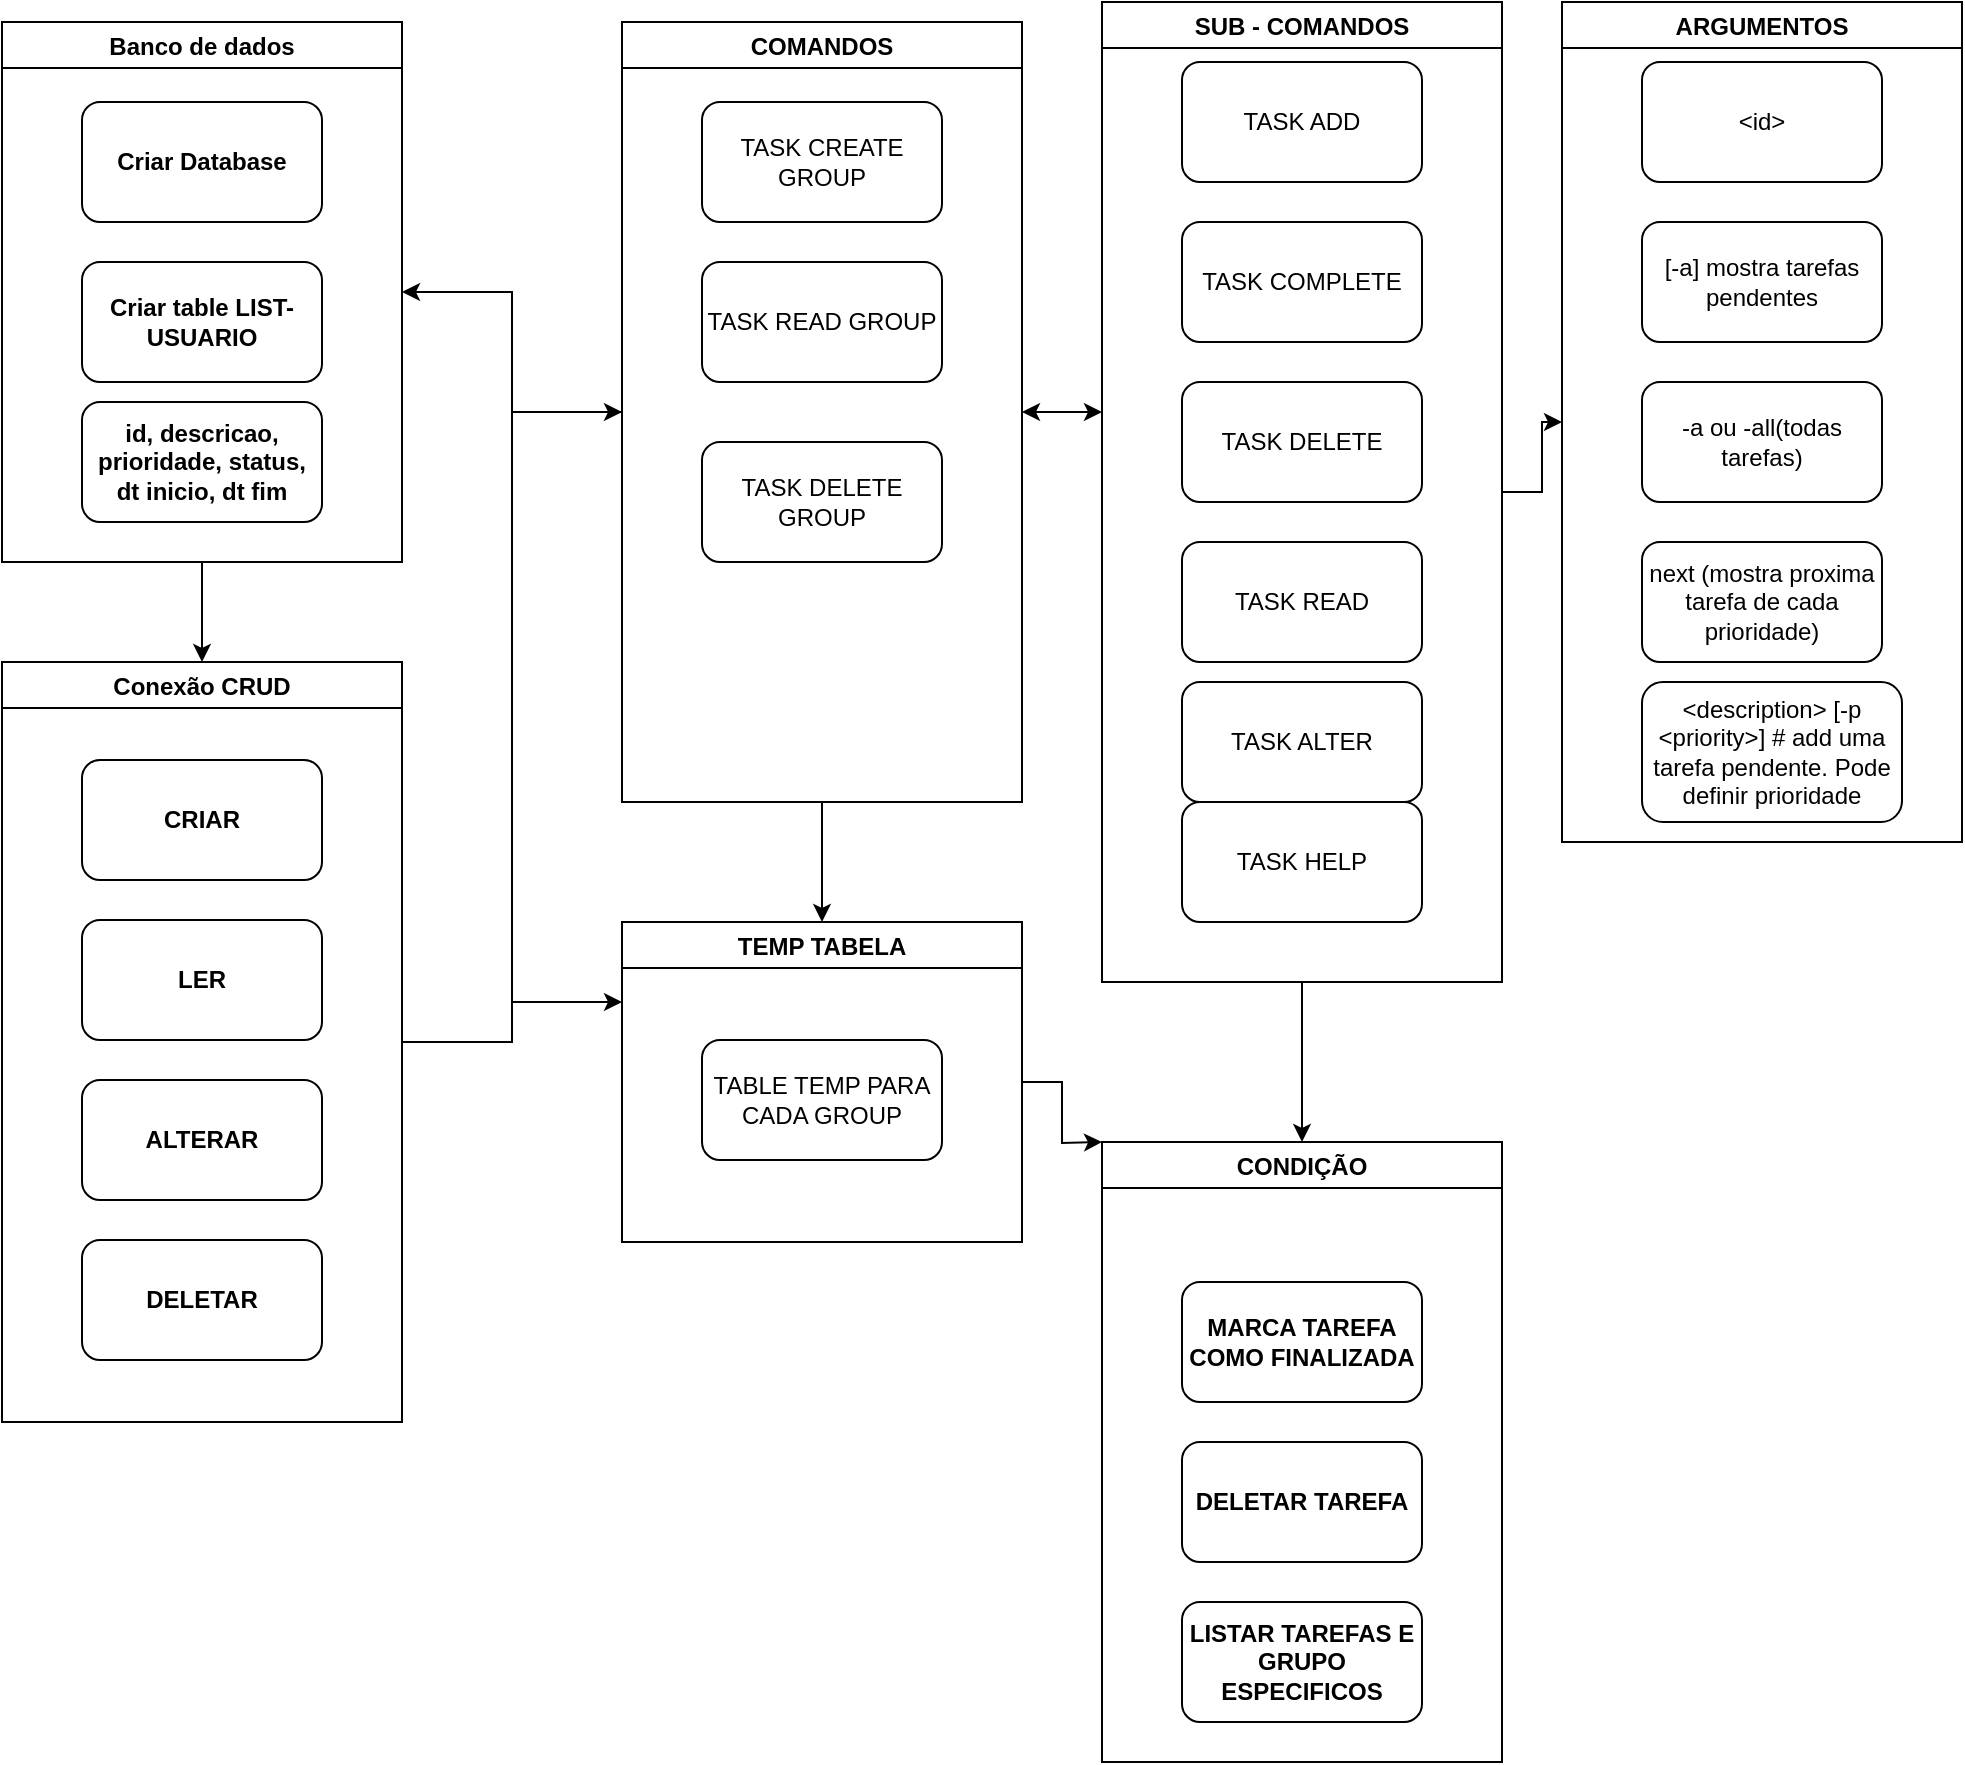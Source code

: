 <mxfile version="20.3.6" type="device"><diagram id="gocnwZnrbKH2PbFXx6hE" name="Página-1"><mxGraphModel dx="1278" dy="668" grid="1" gridSize="10" guides="1" tooltips="1" connect="1" arrows="1" fold="1" page="1" pageScale="1" pageWidth="827" pageHeight="1169" math="0" shadow="0"><root><mxCell id="0"/><mxCell id="1" parent="0"/><mxCell id="4MboUbQ8wt5pbyr7VCbz-31" style="edgeStyle=orthogonalEdgeStyle;rounded=0;orthogonalLoop=1;jettySize=auto;html=1;entryX=0;entryY=0.5;entryDx=0;entryDy=0;" parent="1" source="4MboUbQ8wt5pbyr7VCbz-2" target="4MboUbQ8wt5pbyr7VCbz-11" edge="1"><mxGeometry relative="1" as="geometry"/></mxCell><mxCell id="4MboUbQ8wt5pbyr7VCbz-44" style="edgeStyle=orthogonalEdgeStyle;rounded=0;orthogonalLoop=1;jettySize=auto;html=1;entryX=0;entryY=0.25;entryDx=0;entryDy=0;" parent="1" source="4MboUbQ8wt5pbyr7VCbz-2" target="4MboUbQ8wt5pbyr7VCbz-17" edge="1"><mxGeometry relative="1" as="geometry"/></mxCell><mxCell id="4MboUbQ8wt5pbyr7VCbz-2" value="Conexão CRUD" style="swimlane;" parent="1" vertex="1"><mxGeometry x="60" y="470" width="200" height="380" as="geometry"/></mxCell><mxCell id="4MboUbQ8wt5pbyr7VCbz-6" value="CRIAR" style="rounded=1;whiteSpace=wrap;html=1;fontStyle=1" parent="4MboUbQ8wt5pbyr7VCbz-2" vertex="1"><mxGeometry x="40" y="49" width="120" height="60" as="geometry"/></mxCell><mxCell id="4MboUbQ8wt5pbyr7VCbz-24" value="LER" style="rounded=1;whiteSpace=wrap;html=1;fontStyle=1" parent="4MboUbQ8wt5pbyr7VCbz-2" vertex="1"><mxGeometry x="40" y="129" width="120" height="60" as="geometry"/></mxCell><mxCell id="4MboUbQ8wt5pbyr7VCbz-25" value="ALTERAR" style="rounded=1;whiteSpace=wrap;html=1;fontStyle=1" parent="4MboUbQ8wt5pbyr7VCbz-2" vertex="1"><mxGeometry x="40" y="209" width="120" height="60" as="geometry"/></mxCell><mxCell id="4MboUbQ8wt5pbyr7VCbz-26" value="DELETAR" style="rounded=1;whiteSpace=wrap;html=1;fontStyle=1" parent="4MboUbQ8wt5pbyr7VCbz-2" vertex="1"><mxGeometry x="40" y="289" width="120" height="60" as="geometry"/></mxCell><mxCell id="4MboUbQ8wt5pbyr7VCbz-42" style="edgeStyle=orthogonalEdgeStyle;rounded=0;orthogonalLoop=1;jettySize=auto;html=1;entryX=0.5;entryY=0;entryDx=0;entryDy=0;" parent="1" source="4MboUbQ8wt5pbyr7VCbz-8" target="4MboUbQ8wt5pbyr7VCbz-2" edge="1"><mxGeometry relative="1" as="geometry"/></mxCell><mxCell id="4MboUbQ8wt5pbyr7VCbz-8" value="Banco de dados" style="swimlane;" parent="1" vertex="1"><mxGeometry x="60" y="150" width="200" height="270" as="geometry"/></mxCell><mxCell id="4MboUbQ8wt5pbyr7VCbz-9" value="Criar Database" style="rounded=1;whiteSpace=wrap;html=1;fontStyle=1" parent="4MboUbQ8wt5pbyr7VCbz-8" vertex="1"><mxGeometry x="40" y="40" width="120" height="60" as="geometry"/></mxCell><mxCell id="4MboUbQ8wt5pbyr7VCbz-10" value="Criar table LIST-USUARIO" style="rounded=1;whiteSpace=wrap;html=1;fontStyle=1" parent="4MboUbQ8wt5pbyr7VCbz-8" vertex="1"><mxGeometry x="40" y="120" width="120" height="60" as="geometry"/></mxCell><mxCell id="4MboUbQ8wt5pbyr7VCbz-12" value="id, descricao, prioridade, status, dt inicio, dt fim" style="rounded=1;whiteSpace=wrap;html=1;fontStyle=1" parent="4MboUbQ8wt5pbyr7VCbz-8" vertex="1"><mxGeometry x="40" y="190" width="120" height="60" as="geometry"/></mxCell><mxCell id="4MboUbQ8wt5pbyr7VCbz-43" style="edgeStyle=orthogonalEdgeStyle;rounded=0;orthogonalLoop=1;jettySize=auto;html=1;entryX=1;entryY=0.5;entryDx=0;entryDy=0;" parent="1" source="4MboUbQ8wt5pbyr7VCbz-11" target="4MboUbQ8wt5pbyr7VCbz-8" edge="1"><mxGeometry relative="1" as="geometry"/></mxCell><mxCell id="4MboUbQ8wt5pbyr7VCbz-57" style="edgeStyle=orthogonalEdgeStyle;rounded=0;orthogonalLoop=1;jettySize=auto;html=1;entryX=0.5;entryY=0;entryDx=0;entryDy=0;" parent="1" source="4MboUbQ8wt5pbyr7VCbz-11" target="4MboUbQ8wt5pbyr7VCbz-17" edge="1"><mxGeometry relative="1" as="geometry"/></mxCell><mxCell id="4MboUbQ8wt5pbyr7VCbz-11" value="COMANDOS" style="swimlane;" parent="1" vertex="1"><mxGeometry x="370" y="150" width="200" height="390" as="geometry"/></mxCell><mxCell id="4MboUbQ8wt5pbyr7VCbz-27" value="TASK CREATE GROUP" style="rounded=1;whiteSpace=wrap;html=1;" parent="4MboUbQ8wt5pbyr7VCbz-11" vertex="1"><mxGeometry x="40" y="40" width="120" height="60" as="geometry"/></mxCell><mxCell id="4MboUbQ8wt5pbyr7VCbz-29" value="TASK READ GROUP" style="rounded=1;whiteSpace=wrap;html=1;" parent="4MboUbQ8wt5pbyr7VCbz-11" vertex="1"><mxGeometry x="40" y="120" width="120" height="60" as="geometry"/></mxCell><mxCell id="4MboUbQ8wt5pbyr7VCbz-32" value="TASK DELETE GROUP" style="rounded=1;whiteSpace=wrap;html=1;" parent="4MboUbQ8wt5pbyr7VCbz-11" vertex="1"><mxGeometry x="40" y="210" width="120" height="60" as="geometry"/></mxCell><mxCell id="4MboUbQ8wt5pbyr7VCbz-50" style="edgeStyle=orthogonalEdgeStyle;rounded=0;orthogonalLoop=1;jettySize=auto;html=1;entryX=0.5;entryY=0;entryDx=0;entryDy=0;" parent="1" source="4MboUbQ8wt5pbyr7VCbz-13" target="4MboUbQ8wt5pbyr7VCbz-19" edge="1"><mxGeometry relative="1" as="geometry"/></mxCell><mxCell id="4MboUbQ8wt5pbyr7VCbz-62" style="edgeStyle=orthogonalEdgeStyle;rounded=0;orthogonalLoop=1;jettySize=auto;html=1;exitX=1;exitY=0.5;exitDx=0;exitDy=0;entryX=0;entryY=0.5;entryDx=0;entryDy=0;" parent="1" source="4MboUbQ8wt5pbyr7VCbz-13" target="4MboUbQ8wt5pbyr7VCbz-51" edge="1"><mxGeometry relative="1" as="geometry"/></mxCell><mxCell id="4MboUbQ8wt5pbyr7VCbz-13" value="SUB - COMANDOS" style="swimlane;" parent="1" vertex="1"><mxGeometry x="610" y="140" width="200" height="490" as="geometry"/></mxCell><mxCell id="4MboUbQ8wt5pbyr7VCbz-45" value="TASK ADD" style="rounded=1;whiteSpace=wrap;html=1;" parent="4MboUbQ8wt5pbyr7VCbz-13" vertex="1"><mxGeometry x="40" y="30" width="120" height="60" as="geometry"/></mxCell><mxCell id="4MboUbQ8wt5pbyr7VCbz-46" value="TASK COMPLETE" style="rounded=1;whiteSpace=wrap;html=1;" parent="4MboUbQ8wt5pbyr7VCbz-13" vertex="1"><mxGeometry x="40" y="110" width="120" height="60" as="geometry"/></mxCell><mxCell id="4MboUbQ8wt5pbyr7VCbz-47" value="TASK DELETE" style="rounded=1;whiteSpace=wrap;html=1;" parent="4MboUbQ8wt5pbyr7VCbz-13" vertex="1"><mxGeometry x="40" y="190" width="120" height="60" as="geometry"/></mxCell><mxCell id="4MboUbQ8wt5pbyr7VCbz-48" value="TASK READ" style="rounded=1;whiteSpace=wrap;html=1;" parent="4MboUbQ8wt5pbyr7VCbz-13" vertex="1"><mxGeometry x="40" y="270" width="120" height="60" as="geometry"/></mxCell><mxCell id="4MboUbQ8wt5pbyr7VCbz-49" value="TASK ALTER" style="rounded=1;whiteSpace=wrap;html=1;" parent="4MboUbQ8wt5pbyr7VCbz-13" vertex="1"><mxGeometry x="40" y="340" width="120" height="60" as="geometry"/></mxCell><mxCell id="dLyAxU4zCMJpgGfNP-ux-1" value="TASK HELP" style="rounded=1;whiteSpace=wrap;html=1;" vertex="1" parent="4MboUbQ8wt5pbyr7VCbz-13"><mxGeometry x="40" y="400" width="120" height="60" as="geometry"/></mxCell><mxCell id="4MboUbQ8wt5pbyr7VCbz-15" value="" style="endArrow=classic;startArrow=classic;html=1;rounded=0;exitX=1;exitY=0.5;exitDx=0;exitDy=0;" parent="1" source="4MboUbQ8wt5pbyr7VCbz-11" edge="1"><mxGeometry width="50" height="50" relative="1" as="geometry"><mxPoint x="390" y="460" as="sourcePoint"/><mxPoint x="610" y="345" as="targetPoint"/></mxGeometry></mxCell><mxCell id="4MboUbQ8wt5pbyr7VCbz-58" style="edgeStyle=orthogonalEdgeStyle;rounded=0;orthogonalLoop=1;jettySize=auto;html=1;" parent="1" source="4MboUbQ8wt5pbyr7VCbz-17" edge="1"><mxGeometry relative="1" as="geometry"><mxPoint x="610" y="710" as="targetPoint"/></mxGeometry></mxCell><mxCell id="4MboUbQ8wt5pbyr7VCbz-17" value="TEMP TABELA" style="swimlane;startSize=23;" parent="1" vertex="1"><mxGeometry x="370" y="600" width="200" height="160" as="geometry"/></mxCell><mxCell id="4MboUbQ8wt5pbyr7VCbz-18" value="TABLE TEMP PARA CADA GROUP" style="rounded=1;whiteSpace=wrap;html=1;" parent="4MboUbQ8wt5pbyr7VCbz-17" vertex="1"><mxGeometry x="40" y="59" width="120" height="60" as="geometry"/></mxCell><mxCell id="4MboUbQ8wt5pbyr7VCbz-19" value="CONDIÇÃO" style="swimlane;" parent="1" vertex="1"><mxGeometry x="610" y="710" width="200" height="310" as="geometry"/></mxCell><mxCell id="4MboUbQ8wt5pbyr7VCbz-20" value="MARCA TAREFA COMO FINALIZADA" style="rounded=1;whiteSpace=wrap;html=1;fontStyle=1" parent="4MboUbQ8wt5pbyr7VCbz-19" vertex="1"><mxGeometry x="40" y="70" width="120" height="60" as="geometry"/></mxCell><mxCell id="4MboUbQ8wt5pbyr7VCbz-21" value="DELETAR TAREFA" style="rounded=1;whiteSpace=wrap;html=1;fontStyle=1" parent="4MboUbQ8wt5pbyr7VCbz-19" vertex="1"><mxGeometry x="40" y="150" width="120" height="60" as="geometry"/></mxCell><mxCell id="4MboUbQ8wt5pbyr7VCbz-22" value="LISTAR TAREFAS E GRUPO ESPECIFICOS" style="rounded=1;whiteSpace=wrap;html=1;fontStyle=1" parent="4MboUbQ8wt5pbyr7VCbz-19" vertex="1"><mxGeometry x="40" y="230" width="120" height="60" as="geometry"/></mxCell><mxCell id="4MboUbQ8wt5pbyr7VCbz-51" value="ARGUMENTOS" style="swimlane;" parent="1" vertex="1"><mxGeometry x="840" y="140" width="200" height="420" as="geometry"/></mxCell><mxCell id="4MboUbQ8wt5pbyr7VCbz-52" value="&amp;lt;id&amp;gt;" style="rounded=1;whiteSpace=wrap;html=1;" parent="4MboUbQ8wt5pbyr7VCbz-51" vertex="1"><mxGeometry x="40" y="30" width="120" height="60" as="geometry"/></mxCell><mxCell id="4MboUbQ8wt5pbyr7VCbz-53" value="[-a] mostra tarefas pendentes" style="rounded=1;whiteSpace=wrap;html=1;" parent="4MboUbQ8wt5pbyr7VCbz-51" vertex="1"><mxGeometry x="40" y="110" width="120" height="60" as="geometry"/></mxCell><mxCell id="4MboUbQ8wt5pbyr7VCbz-54" value="-a ou -all(todas tarefas)" style="rounded=1;whiteSpace=wrap;html=1;" parent="4MboUbQ8wt5pbyr7VCbz-51" vertex="1"><mxGeometry x="40" y="190" width="120" height="60" as="geometry"/></mxCell><mxCell id="4MboUbQ8wt5pbyr7VCbz-55" value="next (mostra proxima tarefa de cada prioridade)" style="rounded=1;whiteSpace=wrap;html=1;" parent="4MboUbQ8wt5pbyr7VCbz-51" vertex="1"><mxGeometry x="40" y="270" width="120" height="60" as="geometry"/></mxCell><mxCell id="4MboUbQ8wt5pbyr7VCbz-56" value="&amp;lt;description&amp;gt; [-p &amp;lt;priority&amp;gt;] # add uma tarefa pendente. Pode definir prioridade" style="rounded=1;whiteSpace=wrap;html=1;" parent="4MboUbQ8wt5pbyr7VCbz-51" vertex="1"><mxGeometry x="40" y="340" width="130" height="70" as="geometry"/></mxCell></root></mxGraphModel></diagram></mxfile>